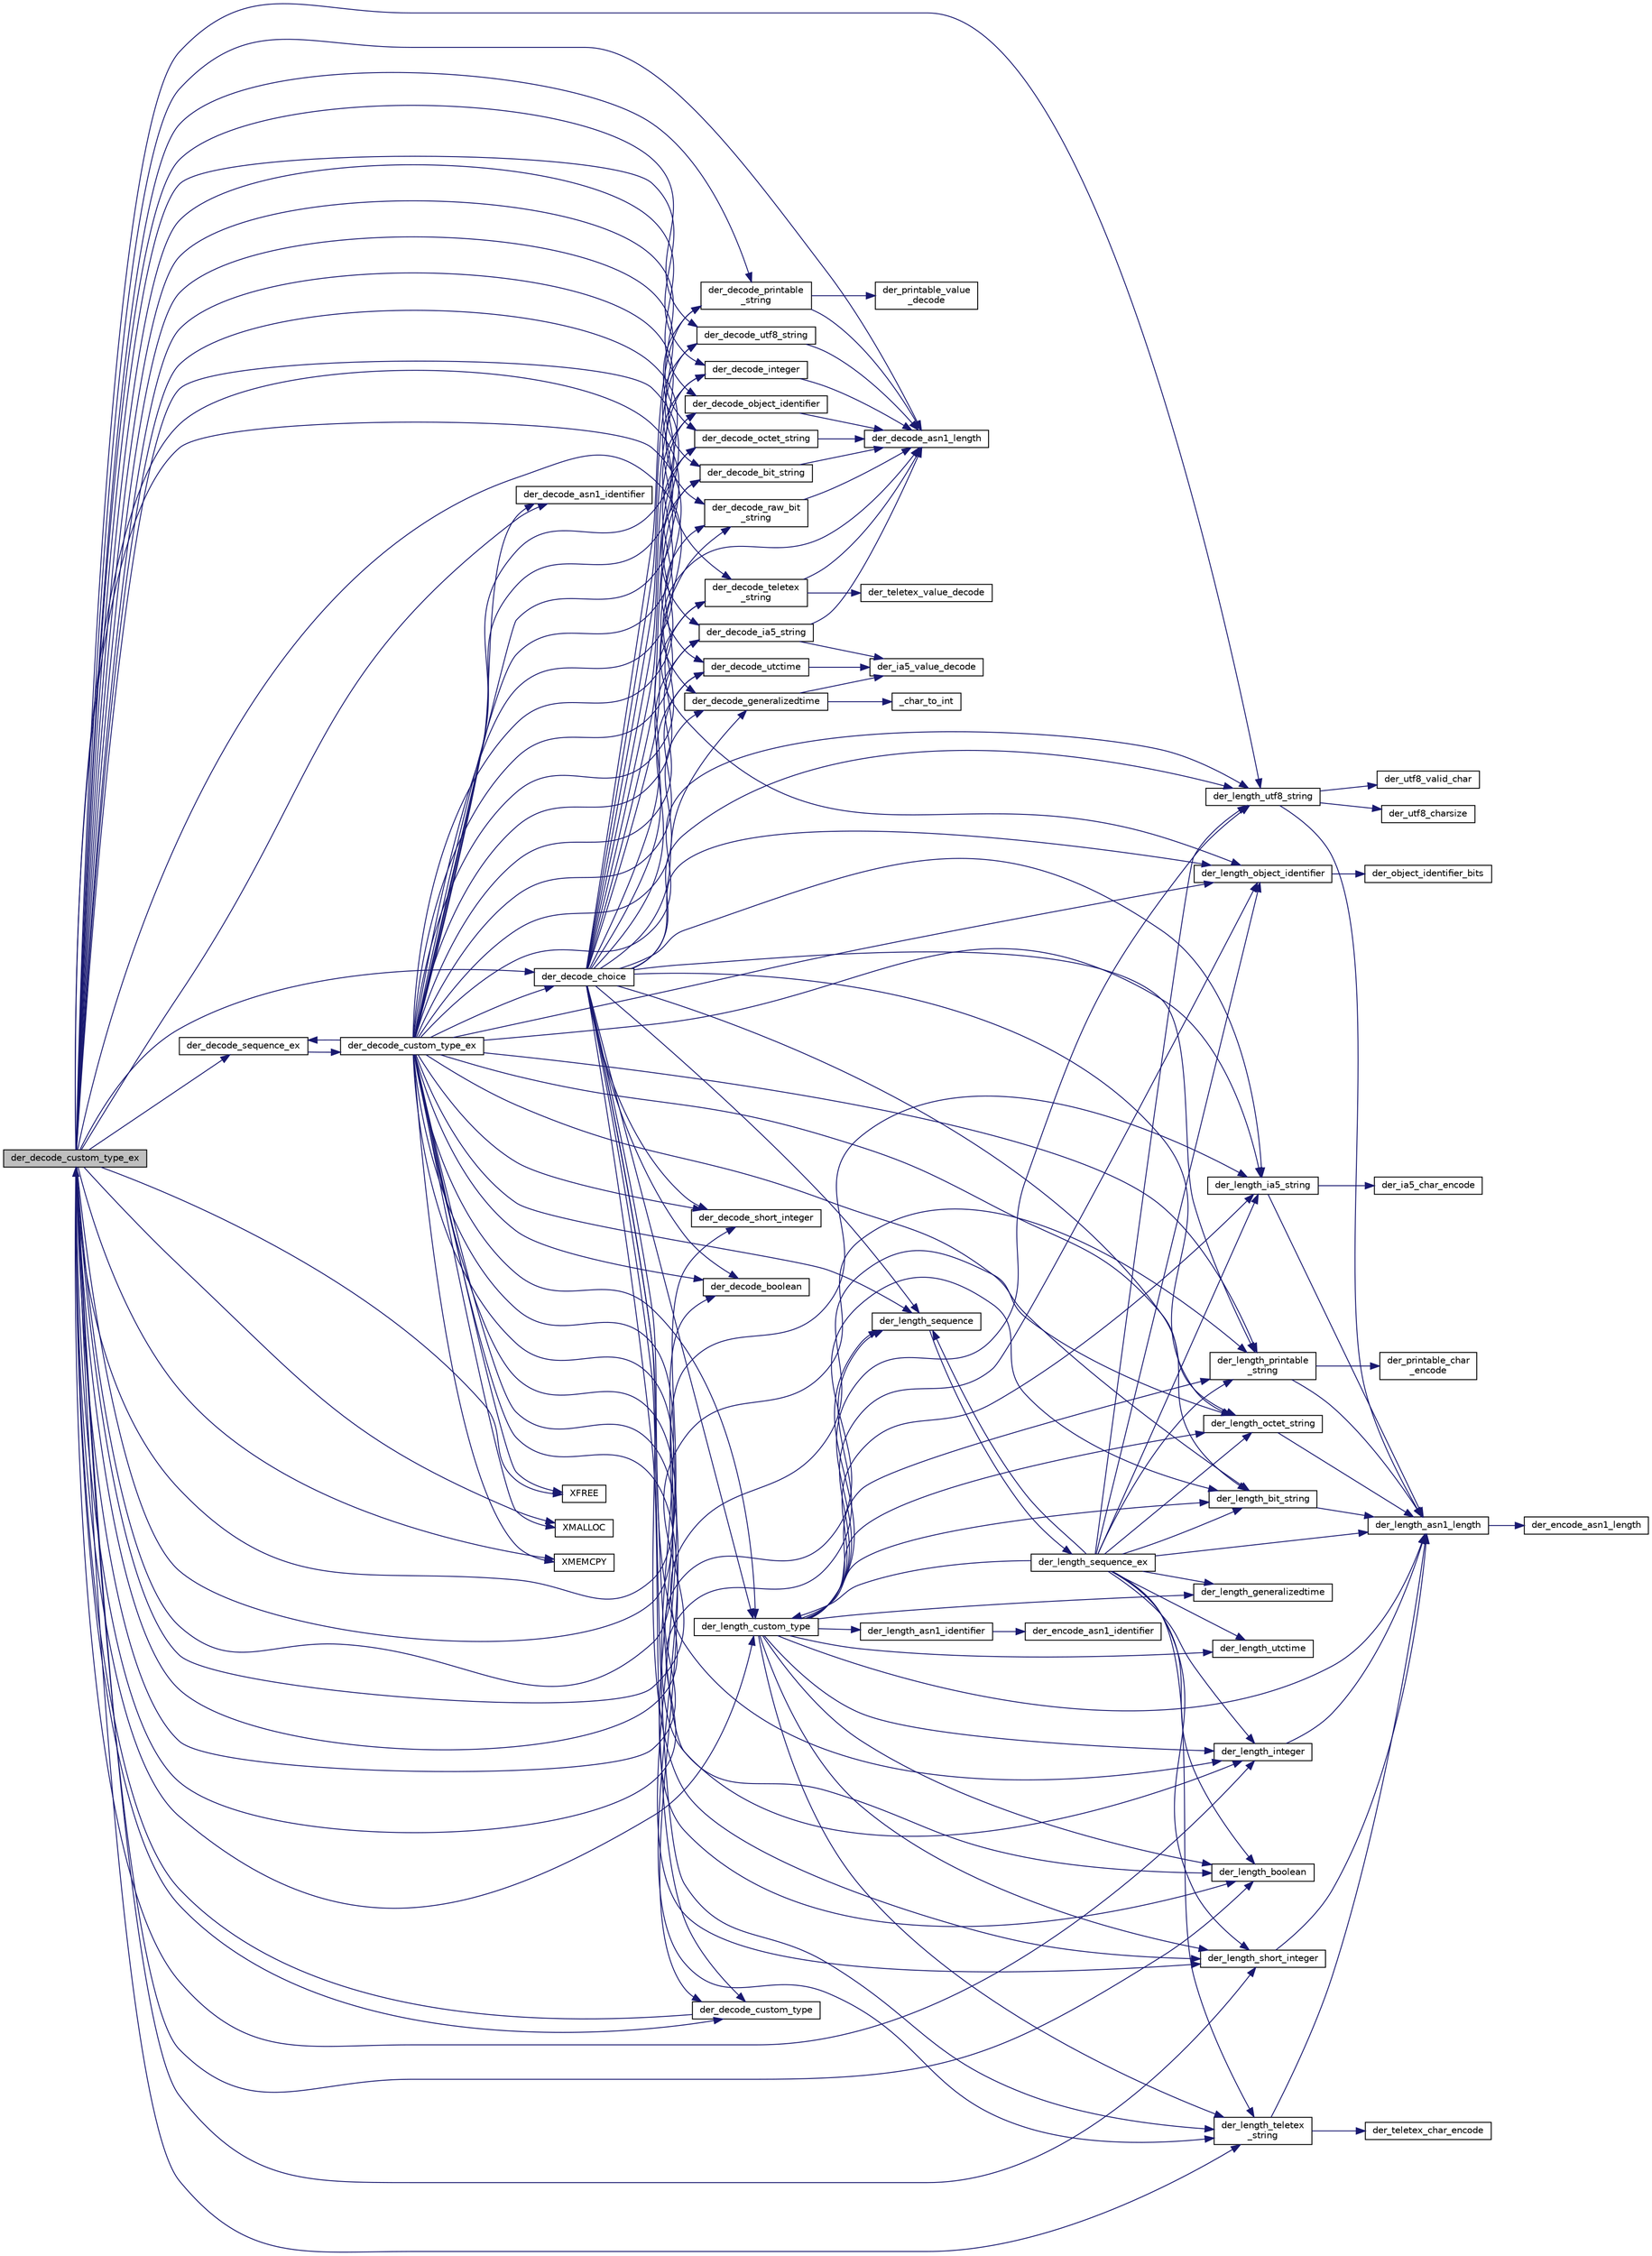 digraph "der_decode_custom_type_ex"
{
 // LATEX_PDF_SIZE
  edge [fontname="Helvetica",fontsize="10",labelfontname="Helvetica",labelfontsize="10"];
  node [fontname="Helvetica",fontsize="10",shape=record];
  rankdir="LR";
  Node70 [label="der_decode_custom_type_ex",height=0.2,width=0.4,color="black", fillcolor="grey75", style="filled", fontcolor="black",tooltip="Extended-decode a Custom type."];
  Node70 -> Node71 [color="midnightblue",fontsize="10",style="solid"];
  Node71 [label="der_decode_asn1_identifier",height=0.2,width=0.4,color="black", fillcolor="white", style="filled",URL="$tomcrypt__private_8h.html#a651ad7c1f5a930476bb10b9d61555346",tooltip="Decode the ASN.1 Identifier."];
  Node70 -> Node72 [color="midnightblue",fontsize="10",style="solid"];
  Node72 [label="der_decode_asn1_length",height=0.2,width=0.4,color="black", fillcolor="white", style="filled",URL="$tomcrypt__private_8h.html#af90423764098b8876368d0984d96053a",tooltip="Decode the ASN.1 Length field."];
  Node70 -> Node73 [color="midnightblue",fontsize="10",style="solid"];
  Node73 [label="der_decode_bit_string",height=0.2,width=0.4,color="black", fillcolor="white", style="filled",URL="$der__decode__bit__string_8c.html#a0a0c371e559e6b455cc4a052d962226f",tooltip="Store a BIT STRING."];
  Node73 -> Node72 [color="midnightblue",fontsize="10",style="solid"];
  Node70 -> Node74 [color="midnightblue",fontsize="10",style="solid"];
  Node74 [label="der_decode_boolean",height=0.2,width=0.4,color="black", fillcolor="white", style="filled",URL="$der__decode__boolean_8c.html#a5c72faaf0b34b18bd92db4d95e211a9d",tooltip="Read a BOOLEAN."];
  Node70 -> Node75 [color="midnightblue",fontsize="10",style="solid"];
  Node75 [label="der_decode_choice",height=0.2,width=0.4,color="black", fillcolor="white", style="filled",URL="$der__decode__choice_8c.html#abbc3f8406cbf0c2d75b1c801192dcad4",tooltip="Decode a CHOICE."];
  Node75 -> Node73 [color="midnightblue",fontsize="10",style="solid"];
  Node75 -> Node74 [color="midnightblue",fontsize="10",style="solid"];
  Node75 -> Node76 [color="midnightblue",fontsize="10",style="solid"];
  Node76 [label="der_decode_custom_type",height=0.2,width=0.4,color="black", fillcolor="white", style="filled",URL="$der__decode__custom__type_8c.html#a698f6c64586707819ebd6f90a14264e8",tooltip="Decode a Custom type."];
  Node76 -> Node70 [color="midnightblue",fontsize="10",style="solid"];
  Node75 -> Node77 [color="midnightblue",fontsize="10",style="solid"];
  Node77 [label="der_decode_generalizedtime",height=0.2,width=0.4,color="black", fillcolor="white", style="filled",URL="$der__decode__generalizedtime_8c.html#acca5d83c0dcc2bc67d724318132f66e1",tooltip="Decodes a Generalized time structure in DER format (reads all 6 valid encoding formats)"];
  Node77 -> Node78 [color="midnightblue",fontsize="10",style="solid"];
  Node78 [label="der_ia5_value_decode",height=0.2,width=0.4,color="black", fillcolor="white", style="filled",URL="$der__length__ia5__string_8c.html#a52dbde67731f9a92da76ff73f6c960de",tooltip=" "];
  Node77 -> Node79 [color="midnightblue",fontsize="10",style="solid"];
  Node79 [label="_char_to_int",height=0.2,width=0.4,color="black", fillcolor="white", style="filled",URL="$der__decode__generalizedtime_8c.html#aa391ed207680ef2c210dd556712d0492",tooltip=" "];
  Node75 -> Node80 [color="midnightblue",fontsize="10",style="solid"];
  Node80 [label="der_decode_ia5_string",height=0.2,width=0.4,color="black", fillcolor="white", style="filled",URL="$der__decode__ia5__string_8c.html#ac2868573a2a8857a8463337d8411fe79",tooltip="Store a IA5 STRING."];
  Node80 -> Node72 [color="midnightblue",fontsize="10",style="solid"];
  Node80 -> Node78 [color="midnightblue",fontsize="10",style="solid"];
  Node75 -> Node81 [color="midnightblue",fontsize="10",style="solid"];
  Node81 [label="der_decode_integer",height=0.2,width=0.4,color="black", fillcolor="white", style="filled",URL="$der__decode__integer_8c.html#ac5b0a7020165ada29ba6278fe128599d",tooltip="Read a mp_int integer."];
  Node81 -> Node72 [color="midnightblue",fontsize="10",style="solid"];
  Node75 -> Node82 [color="midnightblue",fontsize="10",style="solid"];
  Node82 [label="der_decode_object_identifier",height=0.2,width=0.4,color="black", fillcolor="white", style="filled",URL="$der__decode__object__identifier_8c.html#aee91111fe2b92dca6c83e6c7de36be8f",tooltip="Decode OID data and store the array of integers in words."];
  Node82 -> Node72 [color="midnightblue",fontsize="10",style="solid"];
  Node75 -> Node83 [color="midnightblue",fontsize="10",style="solid"];
  Node83 [label="der_decode_octet_string",height=0.2,width=0.4,color="black", fillcolor="white", style="filled",URL="$der__decode__octet__string_8c.html#af315ce6a951697ede7ec4c9716b5b20b",tooltip="Store a OCTET STRING."];
  Node83 -> Node72 [color="midnightblue",fontsize="10",style="solid"];
  Node75 -> Node84 [color="midnightblue",fontsize="10",style="solid"];
  Node84 [label="der_decode_printable\l_string",height=0.2,width=0.4,color="black", fillcolor="white", style="filled",URL="$der__decode__printable__string_8c.html#a0967e5db58c3ce6b0971b5c5097c0d9f",tooltip="Store a printable STRING."];
  Node84 -> Node72 [color="midnightblue",fontsize="10",style="solid"];
  Node84 -> Node85 [color="midnightblue",fontsize="10",style="solid"];
  Node85 [label="der_printable_value\l_decode",height=0.2,width=0.4,color="black", fillcolor="white", style="filled",URL="$der__length__printable__string_8c.html#a40a13d8a1afe59dda039bc8fc1140ef2",tooltip=" "];
  Node75 -> Node86 [color="midnightblue",fontsize="10",style="solid"];
  Node86 [label="der_decode_raw_bit\l_string",height=0.2,width=0.4,color="black", fillcolor="white", style="filled",URL="$der__decode__raw__bit__string_8c.html#a4e8241401c8f49b3b2dbadd1b8e0eee0",tooltip="Store a BIT STRING."];
  Node86 -> Node72 [color="midnightblue",fontsize="10",style="solid"];
  Node75 -> Node87 [color="midnightblue",fontsize="10",style="solid"];
  Node87 [label="der_decode_short_integer",height=0.2,width=0.4,color="black", fillcolor="white", style="filled",URL="$der__decode__short__integer_8c.html#a1f8c5c4ead2ebe96a1a852329c62154c",tooltip="Read a short integer."];
  Node75 -> Node88 [color="midnightblue",fontsize="10",style="solid"];
  Node88 [label="der_decode_teletex\l_string",height=0.2,width=0.4,color="black", fillcolor="white", style="filled",URL="$der__decode__teletex__string_8c.html#a926dc4d05a1a0243569ea85ff85901b6",tooltip="Store a teletex STRING."];
  Node88 -> Node72 [color="midnightblue",fontsize="10",style="solid"];
  Node88 -> Node89 [color="midnightblue",fontsize="10",style="solid"];
  Node89 [label="der_teletex_value_decode",height=0.2,width=0.4,color="black", fillcolor="white", style="filled",URL="$tomcrypt__private_8h.html#ab300884b978bd66022a4003ef5a1f2a1",tooltip=" "];
  Node75 -> Node90 [color="midnightblue",fontsize="10",style="solid"];
  Node90 [label="der_decode_utctime",height=0.2,width=0.4,color="black", fillcolor="white", style="filled",URL="$der__decode__utctime_8c.html#a228dad2e418af24965b9b16188d61aac",tooltip="Decodes a UTC time structure in DER format (reads all 6 valid encoding formats)"];
  Node90 -> Node78 [color="midnightblue",fontsize="10",style="solid"];
  Node75 -> Node91 [color="midnightblue",fontsize="10",style="solid"];
  Node91 [label="der_decode_utf8_string",height=0.2,width=0.4,color="black", fillcolor="white", style="filled",URL="$der__decode__utf8__string_8c.html#afc867f0f02273fac931669abded4cbb3",tooltip="Store a UTF8 STRING."];
  Node91 -> Node72 [color="midnightblue",fontsize="10",style="solid"];
  Node75 -> Node92 [color="midnightblue",fontsize="10",style="solid"];
  Node92 [label="der_length_bit_string",height=0.2,width=0.4,color="black", fillcolor="white", style="filled",URL="$der__length__bit__string_8c.html#a73416248e2f93535d54603567acc9cfd",tooltip="Gets length of DER encoding of BIT STRING."];
  Node92 -> Node93 [color="midnightblue",fontsize="10",style="solid"];
  Node93 [label="der_length_asn1_length",height=0.2,width=0.4,color="black", fillcolor="white", style="filled",URL="$tomcrypt__private_8h.html#a8999e23c66cda0d777570e54f3a5c795",tooltip="Determine the length required to encode len in the ASN.1 length field."];
  Node93 -> Node94 [color="midnightblue",fontsize="10",style="solid"];
  Node94 [label="der_encode_asn1_length",height=0.2,width=0.4,color="black", fillcolor="white", style="filled",URL="$tomcrypt__private_8h.html#ae0b6c1f1188a5aa201aa84de9a659550",tooltip="Encode the ASN.1 length field."];
  Node75 -> Node95 [color="midnightblue",fontsize="10",style="solid"];
  Node95 [label="der_length_boolean",height=0.2,width=0.4,color="black", fillcolor="white", style="filled",URL="$der__length__boolean_8c.html#aa90c23682da0279cbe55ea64b2c3e381",tooltip="Gets length of DER encoding of a BOOLEAN."];
  Node75 -> Node96 [color="midnightblue",fontsize="10",style="solid"];
  Node96 [label="der_length_custom_type",height=0.2,width=0.4,color="black", fillcolor="white", style="filled",URL="$der__length__custom__type_8c.html#aff691792e4f0be46252fad3b9aa4955c",tooltip="Get the length of a DER custom type."];
  Node96 -> Node97 [color="midnightblue",fontsize="10",style="solid"];
  Node97 [label="der_length_asn1_identifier",height=0.2,width=0.4,color="black", fillcolor="white", style="filled",URL="$tomcrypt__private_8h.html#a12ee6e955851d0daff84581e3770a807",tooltip="Determine the length required when encoding the ASN.1 Identifier."];
  Node97 -> Node98 [color="midnightblue",fontsize="10",style="solid"];
  Node98 [label="der_encode_asn1_identifier",height=0.2,width=0.4,color="black", fillcolor="white", style="filled",URL="$tomcrypt__private_8h.html#a093815c0cc44624723a3d668992b3008",tooltip="Encode the ASN.1 Identifier."];
  Node96 -> Node95 [color="midnightblue",fontsize="10",style="solid"];
  Node96 -> Node99 [color="midnightblue",fontsize="10",style="solid"];
  Node99 [label="der_length_integer",height=0.2,width=0.4,color="black", fillcolor="white", style="filled",URL="$der__length__integer_8c.html#af27dfc46ec4a482af05a2265a9d31ca3",tooltip="Gets length of DER encoding of num."];
  Node99 -> Node93 [color="midnightblue",fontsize="10",style="solid"];
  Node96 -> Node100 [color="midnightblue",fontsize="10",style="solid"];
  Node100 [label="der_length_short_integer",height=0.2,width=0.4,color="black", fillcolor="white", style="filled",URL="$der__length__short__integer_8c.html#aa3bac08094cc8142ac313d818cf73fb0",tooltip="Gets length of DER encoding of num."];
  Node100 -> Node93 [color="midnightblue",fontsize="10",style="solid"];
  Node96 -> Node92 [color="midnightblue",fontsize="10",style="solid"];
  Node96 -> Node101 [color="midnightblue",fontsize="10",style="solid"];
  Node101 [label="der_length_octet_string",height=0.2,width=0.4,color="black", fillcolor="white", style="filled",URL="$der__length__octet__string_8c.html#a65b2f3065d3f51608a1dfa3b284a74df",tooltip="Gets length of DER encoding of OCTET STRING."];
  Node101 -> Node93 [color="midnightblue",fontsize="10",style="solid"];
  Node96 -> Node102 [color="midnightblue",fontsize="10",style="solid"];
  Node102 [label="der_length_object_identifier",height=0.2,width=0.4,color="black", fillcolor="white", style="filled",URL="$der__length__object__identifier_8c.html#ae1fe5b2cd3f20a693cc571a2a8fc9af0",tooltip="Gets length of DER encoding of Object Identifier."];
  Node102 -> Node103 [color="midnightblue",fontsize="10",style="solid"];
  Node103 [label="der_object_identifier_bits",height=0.2,width=0.4,color="black", fillcolor="white", style="filled",URL="$der__length__object__identifier_8c.html#aef2413878ded8dc303e150d31fca294d",tooltip=" "];
  Node96 -> Node104 [color="midnightblue",fontsize="10",style="solid"];
  Node104 [label="der_length_ia5_string",height=0.2,width=0.4,color="black", fillcolor="white", style="filled",URL="$der__length__ia5__string_8c.html#a37e6cf2c534040fe726a760956eade04",tooltip="Gets length of DER encoding of IA5 STRING."];
  Node104 -> Node105 [color="midnightblue",fontsize="10",style="solid"];
  Node105 [label="der_ia5_char_encode",height=0.2,width=0.4,color="black", fillcolor="white", style="filled",URL="$der__length__ia5__string_8c.html#aa9cad5f213317520165e72ac9420bb65",tooltip=" "];
  Node104 -> Node93 [color="midnightblue",fontsize="10",style="solid"];
  Node96 -> Node106 [color="midnightblue",fontsize="10",style="solid"];
  Node106 [label="der_length_teletex\l_string",height=0.2,width=0.4,color="black", fillcolor="white", style="filled",URL="$der__length__teletex__string_8c.html#a2b3c8aa9d2c26839f9100fdc0286cd93",tooltip="Gets length of DER encoding of teletex STRING."];
  Node106 -> Node107 [color="midnightblue",fontsize="10",style="solid"];
  Node107 [label="der_teletex_char_encode",height=0.2,width=0.4,color="black", fillcolor="white", style="filled",URL="$der__length__teletex__string_8c.html#ae8e05b29e9cd248f6a81450eefd22163",tooltip=" "];
  Node106 -> Node93 [color="midnightblue",fontsize="10",style="solid"];
  Node96 -> Node108 [color="midnightblue",fontsize="10",style="solid"];
  Node108 [label="der_length_printable\l_string",height=0.2,width=0.4,color="black", fillcolor="white", style="filled",URL="$der__length__printable__string_8c.html#ac206210b58e1bac2342a80d26bd802db",tooltip="Gets length of DER encoding of Printable STRING."];
  Node108 -> Node109 [color="midnightblue",fontsize="10",style="solid"];
  Node109 [label="der_printable_char\l_encode",height=0.2,width=0.4,color="black", fillcolor="white", style="filled",URL="$der__length__printable__string_8c.html#a2169053089957db51bbd2e091c7ae293",tooltip=" "];
  Node108 -> Node93 [color="midnightblue",fontsize="10",style="solid"];
  Node96 -> Node110 [color="midnightblue",fontsize="10",style="solid"];
  Node110 [label="der_length_utctime",height=0.2,width=0.4,color="black", fillcolor="white", style="filled",URL="$der__length__utctime_8c.html#a666e7656df6985a9eb25794b878ec4e7",tooltip="Gets length of DER encoding of UTCTIME."];
  Node96 -> Node111 [color="midnightblue",fontsize="10",style="solid"];
  Node111 [label="der_length_generalizedtime",height=0.2,width=0.4,color="black", fillcolor="white", style="filled",URL="$der__length__generalizedtime_8c.html#a63bd3379e9d6aa710a6ddcea3d836754",tooltip="Gets length of DER encoding of GeneralizedTime."];
  Node96 -> Node112 [color="midnightblue",fontsize="10",style="solid"];
  Node112 [label="der_length_utf8_string",height=0.2,width=0.4,color="black", fillcolor="white", style="filled",URL="$der__length__utf8__string_8c.html#aa8b54979c2261c4d703c9464e0bb14c1",tooltip="Gets length of DER encoding of UTF8 STRING."];
  Node112 -> Node113 [color="midnightblue",fontsize="10",style="solid"];
  Node113 [label="der_utf8_valid_char",height=0.2,width=0.4,color="black", fillcolor="white", style="filled",URL="$der__length__utf8__string_8c.html#a400ea59efe4834eac94e65230dd59822",tooltip="Test whether the given code point is valid character."];
  Node112 -> Node114 [color="midnightblue",fontsize="10",style="solid"];
  Node114 [label="der_utf8_charsize",height=0.2,width=0.4,color="black", fillcolor="white", style="filled",URL="$der__length__utf8__string_8c.html#acc54e796874f1b01e2f9dd101da4c2a9",tooltip="Return the size in bytes of a UTF-8 character."];
  Node112 -> Node93 [color="midnightblue",fontsize="10",style="solid"];
  Node96 -> Node115 [color="midnightblue",fontsize="10",style="solid"];
  Node115 [label="der_length_sequence",height=0.2,width=0.4,color="black", fillcolor="white", style="filled",URL="$der__length__sequence_8c.html#a46c60ff7d1e17a527913809bffe41546",tooltip="Get the length of a DER sequence."];
  Node115 -> Node116 [color="midnightblue",fontsize="10",style="solid"];
  Node116 [label="der_length_sequence_ex",height=0.2,width=0.4,color="black", fillcolor="white", style="filled",URL="$der__length__sequence_8c.html#ad3804ae56675e41a9d142c62d6c3bb2d",tooltip=" "];
  Node116 -> Node95 [color="midnightblue",fontsize="10",style="solid"];
  Node116 -> Node99 [color="midnightblue",fontsize="10",style="solid"];
  Node116 -> Node100 [color="midnightblue",fontsize="10",style="solid"];
  Node116 -> Node92 [color="midnightblue",fontsize="10",style="solid"];
  Node116 -> Node101 [color="midnightblue",fontsize="10",style="solid"];
  Node116 -> Node102 [color="midnightblue",fontsize="10",style="solid"];
  Node116 -> Node104 [color="midnightblue",fontsize="10",style="solid"];
  Node116 -> Node106 [color="midnightblue",fontsize="10",style="solid"];
  Node116 -> Node108 [color="midnightblue",fontsize="10",style="solid"];
  Node116 -> Node110 [color="midnightblue",fontsize="10",style="solid"];
  Node116 -> Node111 [color="midnightblue",fontsize="10",style="solid"];
  Node116 -> Node112 [color="midnightblue",fontsize="10",style="solid"];
  Node116 -> Node96 [color="midnightblue",fontsize="10",style="solid"];
  Node116 -> Node115 [color="midnightblue",fontsize="10",style="solid"];
  Node116 -> Node93 [color="midnightblue",fontsize="10",style="solid"];
  Node96 -> Node93 [color="midnightblue",fontsize="10",style="solid"];
  Node75 -> Node104 [color="midnightblue",fontsize="10",style="solid"];
  Node75 -> Node99 [color="midnightblue",fontsize="10",style="solid"];
  Node75 -> Node102 [color="midnightblue",fontsize="10",style="solid"];
  Node75 -> Node101 [color="midnightblue",fontsize="10",style="solid"];
  Node75 -> Node108 [color="midnightblue",fontsize="10",style="solid"];
  Node75 -> Node115 [color="midnightblue",fontsize="10",style="solid"];
  Node75 -> Node100 [color="midnightblue",fontsize="10",style="solid"];
  Node75 -> Node106 [color="midnightblue",fontsize="10",style="solid"];
  Node75 -> Node112 [color="midnightblue",fontsize="10",style="solid"];
  Node70 -> Node76 [color="midnightblue",fontsize="10",style="solid"];
  Node70 -> Node77 [color="midnightblue",fontsize="10",style="solid"];
  Node70 -> Node80 [color="midnightblue",fontsize="10",style="solid"];
  Node70 -> Node81 [color="midnightblue",fontsize="10",style="solid"];
  Node70 -> Node82 [color="midnightblue",fontsize="10",style="solid"];
  Node70 -> Node83 [color="midnightblue",fontsize="10",style="solid"];
  Node70 -> Node84 [color="midnightblue",fontsize="10",style="solid"];
  Node70 -> Node86 [color="midnightblue",fontsize="10",style="solid"];
  Node70 -> Node117 [color="midnightblue",fontsize="10",style="solid"];
  Node117 [label="der_decode_sequence_ex",height=0.2,width=0.4,color="black", fillcolor="white", style="filled",URL="$der__decode__sequence__ex_8c.html#a388cbc3f5c404637bc51f9dfb2d4f677",tooltip="Decode a SEQUENCE."];
  Node117 -> Node118 [color="midnightblue",fontsize="10",style="solid"];
  Node118 [label="der_decode_custom_type_ex",height=0.2,width=0.4,color="black", fillcolor="white", style="filled",URL="$tomcrypt__private_8h.html#aaa3acc13042e5d9244ac279a354775fe",tooltip="Extended-decode a Custom type."];
  Node118 -> Node71 [color="midnightblue",fontsize="10",style="solid"];
  Node118 -> Node72 [color="midnightblue",fontsize="10",style="solid"];
  Node118 -> Node73 [color="midnightblue",fontsize="10",style="solid"];
  Node118 -> Node74 [color="midnightblue",fontsize="10",style="solid"];
  Node118 -> Node75 [color="midnightblue",fontsize="10",style="solid"];
  Node118 -> Node76 [color="midnightblue",fontsize="10",style="solid"];
  Node118 -> Node77 [color="midnightblue",fontsize="10",style="solid"];
  Node118 -> Node80 [color="midnightblue",fontsize="10",style="solid"];
  Node118 -> Node81 [color="midnightblue",fontsize="10",style="solid"];
  Node118 -> Node82 [color="midnightblue",fontsize="10",style="solid"];
  Node118 -> Node83 [color="midnightblue",fontsize="10",style="solid"];
  Node118 -> Node84 [color="midnightblue",fontsize="10",style="solid"];
  Node118 -> Node86 [color="midnightblue",fontsize="10",style="solid"];
  Node118 -> Node117 [color="midnightblue",fontsize="10",style="solid"];
  Node118 -> Node87 [color="midnightblue",fontsize="10",style="solid"];
  Node118 -> Node88 [color="midnightblue",fontsize="10",style="solid"];
  Node118 -> Node90 [color="midnightblue",fontsize="10",style="solid"];
  Node118 -> Node91 [color="midnightblue",fontsize="10",style="solid"];
  Node118 -> Node92 [color="midnightblue",fontsize="10",style="solid"];
  Node118 -> Node95 [color="midnightblue",fontsize="10",style="solid"];
  Node118 -> Node96 [color="midnightblue",fontsize="10",style="solid"];
  Node118 -> Node104 [color="midnightblue",fontsize="10",style="solid"];
  Node118 -> Node99 [color="midnightblue",fontsize="10",style="solid"];
  Node118 -> Node102 [color="midnightblue",fontsize="10",style="solid"];
  Node118 -> Node101 [color="midnightblue",fontsize="10",style="solid"];
  Node118 -> Node108 [color="midnightblue",fontsize="10",style="solid"];
  Node118 -> Node115 [color="midnightblue",fontsize="10",style="solid"];
  Node118 -> Node100 [color="midnightblue",fontsize="10",style="solid"];
  Node118 -> Node106 [color="midnightblue",fontsize="10",style="solid"];
  Node118 -> Node112 [color="midnightblue",fontsize="10",style="solid"];
  Node118 -> Node119 [color="midnightblue",fontsize="10",style="solid"];
  Node119 [label="XFREE",height=0.2,width=0.4,color="black", fillcolor="white", style="filled",URL="$tomcrypt__cfg_8h.html#a260d66fc0690e0502cf3bfe7b5244b75",tooltip=" "];
  Node118 -> Node120 [color="midnightblue",fontsize="10",style="solid"];
  Node120 [label="XMALLOC",height=0.2,width=0.4,color="black", fillcolor="white", style="filled",URL="$tomcrypt__cfg_8h.html#af363355f38fbaacdefacf270436ae1c9",tooltip=" "];
  Node118 -> Node121 [color="midnightblue",fontsize="10",style="solid"];
  Node121 [label="XMEMCPY",height=0.2,width=0.4,color="black", fillcolor="white", style="filled",URL="$tomcrypt__cfg_8h.html#a7691dd48d60d5fc6daf2fa7ec4c55e12",tooltip=" "];
  Node70 -> Node87 [color="midnightblue",fontsize="10",style="solid"];
  Node70 -> Node88 [color="midnightblue",fontsize="10",style="solid"];
  Node70 -> Node90 [color="midnightblue",fontsize="10",style="solid"];
  Node70 -> Node91 [color="midnightblue",fontsize="10",style="solid"];
  Node70 -> Node92 [color="midnightblue",fontsize="10",style="solid"];
  Node70 -> Node95 [color="midnightblue",fontsize="10",style="solid"];
  Node70 -> Node96 [color="midnightblue",fontsize="10",style="solid"];
  Node70 -> Node104 [color="midnightblue",fontsize="10",style="solid"];
  Node70 -> Node99 [color="midnightblue",fontsize="10",style="solid"];
  Node70 -> Node102 [color="midnightblue",fontsize="10",style="solid"];
  Node70 -> Node101 [color="midnightblue",fontsize="10",style="solid"];
  Node70 -> Node108 [color="midnightblue",fontsize="10",style="solid"];
  Node70 -> Node115 [color="midnightblue",fontsize="10",style="solid"];
  Node70 -> Node100 [color="midnightblue",fontsize="10",style="solid"];
  Node70 -> Node106 [color="midnightblue",fontsize="10",style="solid"];
  Node70 -> Node112 [color="midnightblue",fontsize="10",style="solid"];
  Node70 -> Node119 [color="midnightblue",fontsize="10",style="solid"];
  Node70 -> Node120 [color="midnightblue",fontsize="10",style="solid"];
  Node70 -> Node121 [color="midnightblue",fontsize="10",style="solid"];
}
